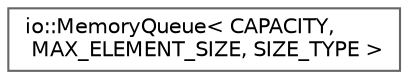 digraph "Graphical Class Hierarchy"
{
 // LATEX_PDF_SIZE
  bgcolor="transparent";
  edge [fontname=Helvetica,fontsize=10,labelfontname=Helvetica,labelfontsize=10];
  node [fontname=Helvetica,fontsize=10,shape=box,height=0.2,width=0.4];
  rankdir="LR";
  Node0 [id="Node000000",label="io::MemoryQueue\< CAPACITY,\l MAX_ELEMENT_SIZE, SIZE_TYPE \>",height=0.2,width=0.4,color="grey40", fillcolor="white", style="filled",URL="$d2/da5/classio_1_1MemoryQueue.html",tooltip=" "];
}

